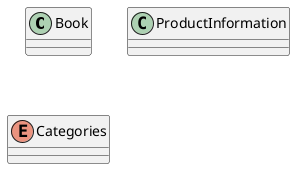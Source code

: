 @startuml
'https://plantuml.com/class-diagram

/' Fill out your book retail system design by
adding classes, relationships, and methods
'/


class Book
class ProductInformation

enum Categories {

}

@enduml